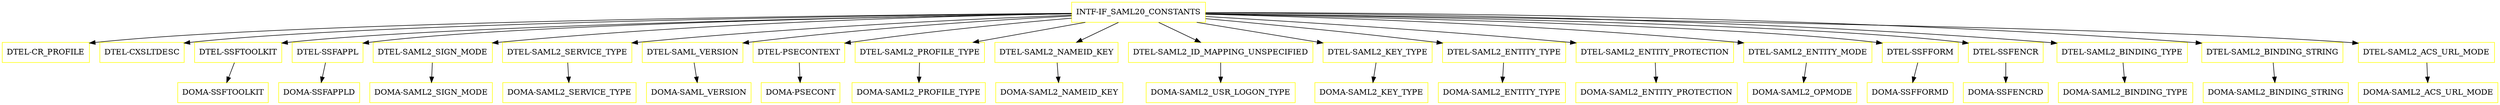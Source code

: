 digraph G {
  "INTF-IF_SAML20_CONSTANTS" [shape=box,color=yellow];
  "DTEL-CR_PROFILE" [shape=box,color=yellow,URL="./DTEL_CR_PROFILE.html"];
  "DTEL-CXSLTDESC" [shape=box,color=yellow,URL="./DTEL_CXSLTDESC.html"];
  "DTEL-SSFTOOLKIT" [shape=box,color=yellow,URL="./DTEL_SSFTOOLKIT.html"];
  "DOMA-SSFTOOLKIT" [shape=box,color=yellow,URL="./DOMA_SSFTOOLKIT.html"];
  "DTEL-SSFAPPL" [shape=box,color=yellow,URL="./DTEL_SSFAPPL.html"];
  "DOMA-SSFAPPLD" [shape=box,color=yellow,URL="./DOMA_SSFAPPLD.html"];
  "DTEL-SAML2_SIGN_MODE" [shape=box,color=yellow,URL="./DTEL_SAML2_SIGN_MODE.html"];
  "DOMA-SAML2_SIGN_MODE" [shape=box,color=yellow,URL="./DOMA_SAML2_SIGN_MODE.html"];
  "DTEL-SAML2_SERVICE_TYPE" [shape=box,color=yellow,URL="./DTEL_SAML2_SERVICE_TYPE.html"];
  "DOMA-SAML2_SERVICE_TYPE" [shape=box,color=yellow,URL="./DOMA_SAML2_SERVICE_TYPE.html"];
  "DTEL-SAML_VERSION" [shape=box,color=yellow,URL="./DTEL_SAML_VERSION.html"];
  "DOMA-SAML_VERSION" [shape=box,color=yellow,URL="./DOMA_SAML_VERSION.html"];
  "DTEL-PSECONTEXT" [shape=box,color=yellow,URL="./DTEL_PSECONTEXT.html"];
  "DOMA-PSECONT" [shape=box,color=yellow,URL="./DOMA_PSECONT.html"];
  "DTEL-SAML2_PROFILE_TYPE" [shape=box,color=yellow,URL="./DTEL_SAML2_PROFILE_TYPE.html"];
  "DOMA-SAML2_PROFILE_TYPE" [shape=box,color=yellow,URL="./DOMA_SAML2_PROFILE_TYPE.html"];
  "DTEL-SAML2_NAMEID_KEY" [shape=box,color=yellow,URL="./DTEL_SAML2_NAMEID_KEY.html"];
  "DOMA-SAML2_NAMEID_KEY" [shape=box,color=yellow,URL="./DOMA_SAML2_NAMEID_KEY.html"];
  "DTEL-SAML2_ID_MAPPING_UNSPECIFIED" [shape=box,color=yellow,URL="./DTEL_SAML2_ID_MAPPING_UNSPECIFIED.html"];
  "DOMA-SAML2_USR_LOGON_TYPE" [shape=box,color=yellow,URL="./DOMA_SAML2_USR_LOGON_TYPE.html"];
  "DTEL-SAML2_KEY_TYPE" [shape=box,color=yellow,URL="./DTEL_SAML2_KEY_TYPE.html"];
  "DOMA-SAML2_KEY_TYPE" [shape=box,color=yellow,URL="./DOMA_SAML2_KEY_TYPE.html"];
  "DTEL-SAML2_ENTITY_TYPE" [shape=box,color=yellow,URL="./DTEL_SAML2_ENTITY_TYPE.html"];
  "DOMA-SAML2_ENTITY_TYPE" [shape=box,color=yellow,URL="./DOMA_SAML2_ENTITY_TYPE.html"];
  "DTEL-SAML2_ENTITY_PROTECTION" [shape=box,color=yellow,URL="./DTEL_SAML2_ENTITY_PROTECTION.html"];
  "DOMA-SAML2_ENTITY_PROTECTION" [shape=box,color=yellow,URL="./DOMA_SAML2_ENTITY_PROTECTION.html"];
  "DTEL-SAML2_ENTITY_MODE" [shape=box,color=yellow,URL="./DTEL_SAML2_ENTITY_MODE.html"];
  "DOMA-SAML2_OPMODE" [shape=box,color=yellow,URL="./DOMA_SAML2_OPMODE.html"];
  "DTEL-SSFFORM" [shape=box,color=yellow,URL="./DTEL_SSFFORM.html"];
  "DOMA-SSFFORMD" [shape=box,color=yellow,URL="./DOMA_SSFFORMD.html"];
  "DTEL-SSFENCR" [shape=box,color=yellow,URL="./DTEL_SSFENCR.html"];
  "DOMA-SSFENCRD" [shape=box,color=yellow,URL="./DOMA_SSFENCRD.html"];
  "DTEL-SAML2_BINDING_TYPE" [shape=box,color=yellow,URL="./DTEL_SAML2_BINDING_TYPE.html"];
  "DOMA-SAML2_BINDING_TYPE" [shape=box,color=yellow,URL="./DOMA_SAML2_BINDING_TYPE.html"];
  "DTEL-SAML2_BINDING_STRING" [shape=box,color=yellow,URL="./DTEL_SAML2_BINDING_STRING.html"];
  "DOMA-SAML2_BINDING_STRING" [shape=box,color=yellow,URL="./DOMA_SAML2_BINDING_STRING.html"];
  "DTEL-SAML2_ACS_URL_MODE" [shape=box,color=yellow,URL="./DTEL_SAML2_ACS_URL_MODE.html"];
  "DOMA-SAML2_ACS_URL_MODE" [shape=box,color=yellow,URL="./DOMA_SAML2_ACS_URL_MODE.html"];
  "INTF-IF_SAML20_CONSTANTS" -> "DTEL-SAML2_ACS_URL_MODE";
  "INTF-IF_SAML20_CONSTANTS" -> "DTEL-SAML2_BINDING_STRING";
  "INTF-IF_SAML20_CONSTANTS" -> "DTEL-SAML2_BINDING_TYPE";
  "INTF-IF_SAML20_CONSTANTS" -> "DTEL-SSFENCR";
  "INTF-IF_SAML20_CONSTANTS" -> "DTEL-SSFFORM";
  "INTF-IF_SAML20_CONSTANTS" -> "DTEL-SAML2_ENTITY_MODE";
  "INTF-IF_SAML20_CONSTANTS" -> "DTEL-SAML2_ENTITY_PROTECTION";
  "INTF-IF_SAML20_CONSTANTS" -> "DTEL-SAML2_ENTITY_TYPE";
  "INTF-IF_SAML20_CONSTANTS" -> "DTEL-SAML2_KEY_TYPE";
  "INTF-IF_SAML20_CONSTANTS" -> "DTEL-SAML2_ID_MAPPING_UNSPECIFIED";
  "INTF-IF_SAML20_CONSTANTS" -> "DTEL-SAML2_NAMEID_KEY";
  "INTF-IF_SAML20_CONSTANTS" -> "DTEL-SAML2_PROFILE_TYPE";
  "INTF-IF_SAML20_CONSTANTS" -> "DTEL-PSECONTEXT";
  "INTF-IF_SAML20_CONSTANTS" -> "DTEL-SAML_VERSION";
  "INTF-IF_SAML20_CONSTANTS" -> "DTEL-SAML2_SERVICE_TYPE";
  "INTF-IF_SAML20_CONSTANTS" -> "DTEL-SAML2_SIGN_MODE";
  "INTF-IF_SAML20_CONSTANTS" -> "DTEL-SSFAPPL";
  "INTF-IF_SAML20_CONSTANTS" -> "DTEL-SSFTOOLKIT";
  "INTF-IF_SAML20_CONSTANTS" -> "DTEL-CXSLTDESC";
  "INTF-IF_SAML20_CONSTANTS" -> "DTEL-CR_PROFILE";
  "DTEL-SSFTOOLKIT" -> "DOMA-SSFTOOLKIT";
  "DTEL-SSFAPPL" -> "DOMA-SSFAPPLD";
  "DTEL-SAML2_SIGN_MODE" -> "DOMA-SAML2_SIGN_MODE";
  "DTEL-SAML2_SERVICE_TYPE" -> "DOMA-SAML2_SERVICE_TYPE";
  "DTEL-SAML_VERSION" -> "DOMA-SAML_VERSION";
  "DTEL-PSECONTEXT" -> "DOMA-PSECONT";
  "DTEL-SAML2_PROFILE_TYPE" -> "DOMA-SAML2_PROFILE_TYPE";
  "DTEL-SAML2_NAMEID_KEY" -> "DOMA-SAML2_NAMEID_KEY";
  "DTEL-SAML2_ID_MAPPING_UNSPECIFIED" -> "DOMA-SAML2_USR_LOGON_TYPE";
  "DTEL-SAML2_KEY_TYPE" -> "DOMA-SAML2_KEY_TYPE";
  "DTEL-SAML2_ENTITY_TYPE" -> "DOMA-SAML2_ENTITY_TYPE";
  "DTEL-SAML2_ENTITY_PROTECTION" -> "DOMA-SAML2_ENTITY_PROTECTION";
  "DTEL-SAML2_ENTITY_MODE" -> "DOMA-SAML2_OPMODE";
  "DTEL-SSFFORM" -> "DOMA-SSFFORMD";
  "DTEL-SSFENCR" -> "DOMA-SSFENCRD";
  "DTEL-SAML2_BINDING_TYPE" -> "DOMA-SAML2_BINDING_TYPE";
  "DTEL-SAML2_BINDING_STRING" -> "DOMA-SAML2_BINDING_STRING";
  "DTEL-SAML2_ACS_URL_MODE" -> "DOMA-SAML2_ACS_URL_MODE";
}
